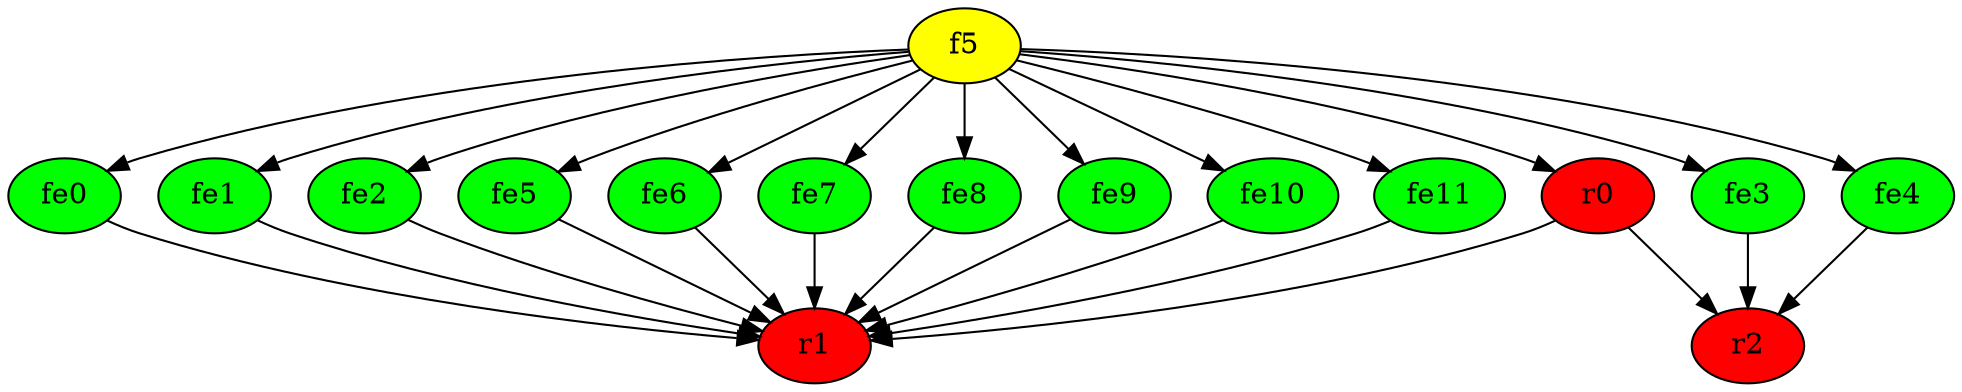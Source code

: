 digraph {
	f5 [label=f5 fillcolor=yellow style=filled]
	fe0 [label=fe0 fillcolor=green style=filled]
	fe1 [label=fe1 fillcolor=green style=filled]
	fe2 [label=fe2 fillcolor=green style=filled]
	fe3 [label=fe3 fillcolor=green style=filled]
	fe4 [label=fe4 fillcolor=green style=filled]
	fe5 [label=fe5 fillcolor=green style=filled]
	fe6 [label=fe6 fillcolor=green style=filled]
	fe7 [label=fe7 fillcolor=green style=filled]
	fe8 [label=fe8 fillcolor=green style=filled]
	fe9 [label=fe9 fillcolor=green style=filled]
	fe10 [label=fe10 fillcolor=green style=filled]
	fe11 [label=fe11 fillcolor=green style=filled]
	r0 [label=r0 fillcolor=red style=filled]
	r1 [label=r1 fillcolor=red style=filled]
	r2 [label=r2 fillcolor=red style=filled]
	f5 -> fe0
	f5 -> fe1
	f5 -> fe2
	f5 -> fe3
	f5 -> fe4
	f5 -> fe5
	f5 -> fe6
	f5 -> fe7
	f5 -> fe8
	f5 -> fe9
	f5 -> fe10
	f5 -> fe11
	f5 -> r0
	fe0 -> r1
	fe1 -> r1
	fe2 -> r1
	fe3 -> r2
	fe4 -> r2
	fe5 -> r1
	fe6 -> r1
	fe7 -> r1
	fe8 -> r1
	fe9 -> r1
	fe10 -> r1
	fe11 -> r1
	r0 -> r1
	r0 -> r2
}
